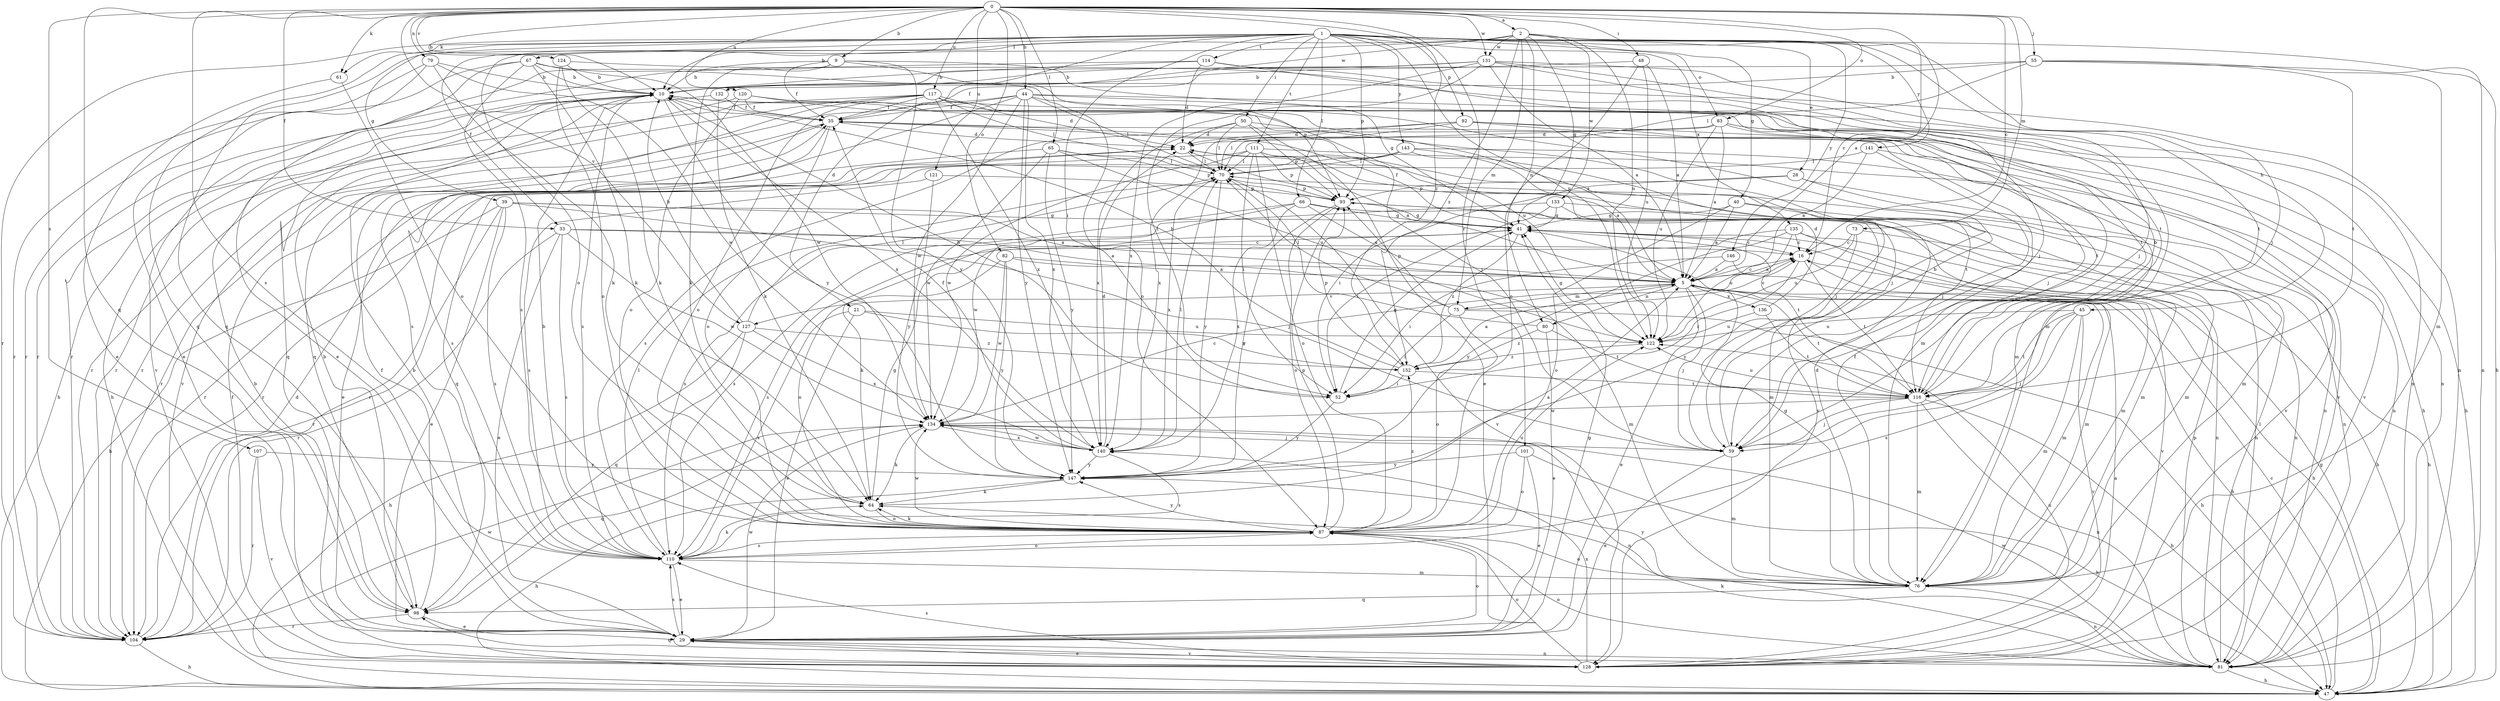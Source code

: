 strict digraph  {
0;
1;
2;
5;
9;
10;
16;
21;
22;
28;
29;
33;
35;
39;
40;
41;
44;
45;
47;
48;
50;
52;
55;
59;
61;
64;
65;
66;
67;
70;
73;
75;
76;
79;
80;
81;
82;
83;
87;
92;
93;
98;
101;
104;
107;
110;
111;
114;
116;
117;
120;
121;
122;
124;
127;
128;
131;
132;
133;
134;
135;
136;
140;
141;
143;
146;
147;
152;
0 -> 2  [label=a];
0 -> 5  [label=a];
0 -> 9  [label=b];
0 -> 10  [label=b];
0 -> 16  [label=c];
0 -> 33  [label=f];
0 -> 44  [label=h];
0 -> 48  [label=i];
0 -> 55  [label=j];
0 -> 61  [label=k];
0 -> 65  [label=l];
0 -> 73  [label=m];
0 -> 79  [label=n];
0 -> 82  [label=o];
0 -> 83  [label=o];
0 -> 98  [label=q];
0 -> 101  [label=r];
0 -> 107  [label=s];
0 -> 110  [label=s];
0 -> 117  [label=u];
0 -> 120  [label=u];
0 -> 121  [label=u];
0 -> 124  [label=v];
0 -> 127  [label=v];
0 -> 131  [label=w];
0 -> 152  [label=z];
1 -> 21  [label=d];
1 -> 28  [label=e];
1 -> 33  [label=f];
1 -> 39  [label=g];
1 -> 40  [label=g];
1 -> 45  [label=h];
1 -> 47  [label=h];
1 -> 50  [label=i];
1 -> 52  [label=i];
1 -> 61  [label=k];
1 -> 66  [label=l];
1 -> 67  [label=l];
1 -> 83  [label=o];
1 -> 87  [label=o];
1 -> 92  [label=p];
1 -> 93  [label=p];
1 -> 98  [label=q];
1 -> 104  [label=r];
1 -> 111  [label=t];
1 -> 114  [label=t];
1 -> 122  [label=u];
1 -> 135  [label=x];
1 -> 141  [label=y];
1 -> 143  [label=y];
1 -> 146  [label=y];
2 -> 10  [label=b];
2 -> 16  [label=c];
2 -> 41  [label=g];
2 -> 59  [label=j];
2 -> 75  [label=m];
2 -> 80  [label=n];
2 -> 98  [label=q];
2 -> 122  [label=u];
2 -> 131  [label=w];
2 -> 132  [label=w];
2 -> 133  [label=w];
2 -> 152  [label=z];
5 -> 16  [label=c];
5 -> 29  [label=e];
5 -> 47  [label=h];
5 -> 59  [label=j];
5 -> 75  [label=m];
5 -> 76  [label=m];
5 -> 80  [label=n];
5 -> 116  [label=t];
5 -> 127  [label=v];
5 -> 136  [label=x];
9 -> 10  [label=b];
9 -> 35  [label=f];
9 -> 41  [label=g];
9 -> 64  [label=k];
9 -> 93  [label=p];
9 -> 128  [label=v];
9 -> 147  [label=y];
10 -> 35  [label=f];
10 -> 47  [label=h];
10 -> 98  [label=q];
10 -> 110  [label=s];
10 -> 140  [label=x];
10 -> 147  [label=y];
16 -> 5  [label=a];
16 -> 47  [label=h];
16 -> 52  [label=i];
16 -> 116  [label=t];
21 -> 29  [label=e];
21 -> 110  [label=s];
21 -> 122  [label=u];
21 -> 152  [label=z];
22 -> 70  [label=l];
22 -> 104  [label=r];
22 -> 116  [label=t];
28 -> 52  [label=i];
28 -> 76  [label=m];
28 -> 81  [label=n];
28 -> 93  [label=p];
29 -> 10  [label=b];
29 -> 41  [label=g];
29 -> 81  [label=n];
29 -> 87  [label=o];
29 -> 110  [label=s];
29 -> 128  [label=v];
29 -> 134  [label=w];
33 -> 5  [label=a];
33 -> 16  [label=c];
33 -> 29  [label=e];
33 -> 104  [label=r];
33 -> 110  [label=s];
33 -> 134  [label=w];
35 -> 22  [label=d];
35 -> 87  [label=o];
35 -> 104  [label=r];
35 -> 110  [label=s];
35 -> 116  [label=t];
39 -> 5  [label=a];
39 -> 29  [label=e];
39 -> 41  [label=g];
39 -> 47  [label=h];
39 -> 59  [label=j];
39 -> 104  [label=r];
39 -> 110  [label=s];
40 -> 5  [label=a];
40 -> 41  [label=g];
40 -> 76  [label=m];
40 -> 81  [label=n];
40 -> 87  [label=o];
41 -> 16  [label=c];
41 -> 35  [label=f];
41 -> 64  [label=k];
41 -> 116  [label=t];
41 -> 128  [label=v];
41 -> 152  [label=z];
44 -> 35  [label=f];
44 -> 59  [label=j];
44 -> 70  [label=l];
44 -> 81  [label=n];
44 -> 110  [label=s];
44 -> 116  [label=t];
44 -> 128  [label=v];
44 -> 134  [label=w];
44 -> 140  [label=x];
44 -> 147  [label=y];
45 -> 59  [label=j];
45 -> 76  [label=m];
45 -> 110  [label=s];
45 -> 116  [label=t];
45 -> 122  [label=u];
45 -> 128  [label=v];
47 -> 16  [label=c];
47 -> 41  [label=g];
48 -> 5  [label=a];
48 -> 10  [label=b];
48 -> 87  [label=o];
48 -> 122  [label=u];
50 -> 22  [label=d];
50 -> 29  [label=e];
50 -> 59  [label=j];
50 -> 70  [label=l];
50 -> 93  [label=p];
50 -> 140  [label=x];
52 -> 10  [label=b];
52 -> 41  [label=g];
52 -> 147  [label=y];
55 -> 10  [label=b];
55 -> 70  [label=l];
55 -> 76  [label=m];
55 -> 81  [label=n];
55 -> 104  [label=r];
55 -> 116  [label=t];
59 -> 10  [label=b];
59 -> 29  [label=e];
59 -> 76  [label=m];
61 -> 29  [label=e];
61 -> 87  [label=o];
64 -> 5  [label=a];
64 -> 41  [label=g];
64 -> 87  [label=o];
65 -> 29  [label=e];
65 -> 70  [label=l];
65 -> 93  [label=p];
65 -> 122  [label=u];
65 -> 134  [label=w];
65 -> 147  [label=y];
66 -> 5  [label=a];
66 -> 41  [label=g];
66 -> 81  [label=n];
66 -> 110  [label=s];
66 -> 134  [label=w];
66 -> 140  [label=x];
67 -> 10  [label=b];
67 -> 29  [label=e];
67 -> 64  [label=k];
67 -> 87  [label=o];
67 -> 104  [label=r];
67 -> 110  [label=s];
67 -> 134  [label=w];
70 -> 93  [label=p];
70 -> 128  [label=v];
70 -> 140  [label=x];
70 -> 147  [label=y];
73 -> 16  [label=c];
73 -> 47  [label=h];
73 -> 122  [label=u];
73 -> 147  [label=y];
75 -> 16  [label=c];
75 -> 47  [label=h];
75 -> 52  [label=i];
75 -> 70  [label=l];
75 -> 87  [label=o];
75 -> 93  [label=p];
76 -> 22  [label=d];
76 -> 35  [label=f];
76 -> 41  [label=g];
76 -> 81  [label=n];
76 -> 87  [label=o];
76 -> 98  [label=q];
76 -> 147  [label=y];
79 -> 10  [label=b];
79 -> 29  [label=e];
79 -> 64  [label=k];
79 -> 104  [label=r];
79 -> 134  [label=w];
80 -> 29  [label=e];
80 -> 70  [label=l];
80 -> 116  [label=t];
80 -> 152  [label=z];
81 -> 47  [label=h];
81 -> 64  [label=k];
81 -> 70  [label=l];
81 -> 87  [label=o];
81 -> 93  [label=p];
81 -> 98  [label=q];
81 -> 134  [label=w];
82 -> 5  [label=a];
82 -> 76  [label=m];
82 -> 87  [label=o];
82 -> 134  [label=w];
82 -> 147  [label=y];
83 -> 5  [label=a];
83 -> 22  [label=d];
83 -> 47  [label=h];
83 -> 59  [label=j];
83 -> 110  [label=s];
83 -> 122  [label=u];
83 -> 128  [label=v];
87 -> 64  [label=k];
87 -> 93  [label=p];
87 -> 110  [label=s];
87 -> 122  [label=u];
87 -> 134  [label=w];
87 -> 147  [label=y];
87 -> 152  [label=z];
92 -> 22  [label=d];
92 -> 47  [label=h];
92 -> 70  [label=l];
92 -> 76  [label=m];
92 -> 128  [label=v];
92 -> 140  [label=x];
93 -> 41  [label=g];
93 -> 76  [label=m];
93 -> 87  [label=o];
93 -> 147  [label=y];
98 -> 10  [label=b];
98 -> 29  [label=e];
98 -> 35  [label=f];
98 -> 104  [label=r];
101 -> 29  [label=e];
101 -> 47  [label=h];
101 -> 87  [label=o];
101 -> 147  [label=y];
104 -> 22  [label=d];
104 -> 47  [label=h];
104 -> 134  [label=w];
107 -> 104  [label=r];
107 -> 128  [label=v];
107 -> 147  [label=y];
110 -> 10  [label=b];
110 -> 29  [label=e];
110 -> 64  [label=k];
110 -> 70  [label=l];
110 -> 76  [label=m];
110 -> 87  [label=o];
111 -> 5  [label=a];
111 -> 52  [label=i];
111 -> 70  [label=l];
111 -> 81  [label=n];
111 -> 87  [label=o];
111 -> 93  [label=p];
111 -> 104  [label=r];
111 -> 128  [label=v];
111 -> 134  [label=w];
114 -> 10  [label=b];
114 -> 22  [label=d];
114 -> 59  [label=j];
114 -> 81  [label=n];
114 -> 104  [label=r];
116 -> 10  [label=b];
116 -> 47  [label=h];
116 -> 59  [label=j];
116 -> 76  [label=m];
116 -> 81  [label=n];
116 -> 122  [label=u];
116 -> 134  [label=w];
117 -> 5  [label=a];
117 -> 22  [label=d];
117 -> 35  [label=f];
117 -> 47  [label=h];
117 -> 70  [label=l];
117 -> 81  [label=n];
117 -> 87  [label=o];
117 -> 98  [label=q];
117 -> 104  [label=r];
117 -> 140  [label=x];
120 -> 35  [label=f];
120 -> 76  [label=m];
120 -> 87  [label=o];
120 -> 104  [label=r];
120 -> 122  [label=u];
121 -> 93  [label=p];
121 -> 110  [label=s];
121 -> 147  [label=y];
122 -> 41  [label=g];
122 -> 152  [label=z];
124 -> 10  [label=b];
124 -> 64  [label=k];
124 -> 87  [label=o];
124 -> 116  [label=t];
127 -> 10  [label=b];
127 -> 47  [label=h];
127 -> 70  [label=l];
127 -> 98  [label=q];
127 -> 140  [label=x];
127 -> 152  [label=z];
128 -> 5  [label=a];
128 -> 10  [label=b];
128 -> 29  [label=e];
128 -> 35  [label=f];
128 -> 87  [label=o];
128 -> 110  [label=s];
128 -> 122  [label=u];
128 -> 140  [label=x];
131 -> 5  [label=a];
131 -> 10  [label=b];
131 -> 35  [label=f];
131 -> 52  [label=i];
131 -> 59  [label=j];
131 -> 76  [label=m];
131 -> 116  [label=t];
131 -> 140  [label=x];
132 -> 35  [label=f];
132 -> 64  [label=k];
132 -> 104  [label=r];
133 -> 41  [label=g];
133 -> 52  [label=i];
133 -> 76  [label=m];
133 -> 81  [label=n];
133 -> 110  [label=s];
134 -> 16  [label=c];
134 -> 59  [label=j];
134 -> 64  [label=k];
134 -> 81  [label=n];
134 -> 98  [label=q];
134 -> 140  [label=x];
135 -> 16  [label=c];
135 -> 47  [label=h];
135 -> 76  [label=m];
135 -> 110  [label=s];
135 -> 122  [label=u];
135 -> 147  [label=y];
136 -> 22  [label=d];
136 -> 116  [label=t];
136 -> 122  [label=u];
140 -> 22  [label=d];
140 -> 35  [label=f];
140 -> 70  [label=l];
140 -> 110  [label=s];
140 -> 134  [label=w];
140 -> 147  [label=y];
141 -> 5  [label=a];
141 -> 59  [label=j];
141 -> 70  [label=l];
141 -> 128  [label=v];
143 -> 5  [label=a];
143 -> 59  [label=j];
143 -> 70  [label=l];
143 -> 81  [label=n];
143 -> 98  [label=q];
143 -> 104  [label=r];
146 -> 5  [label=a];
146 -> 52  [label=i];
146 -> 76  [label=m];
147 -> 47  [label=h];
147 -> 64  [label=k];
152 -> 5  [label=a];
152 -> 10  [label=b];
152 -> 52  [label=i];
152 -> 93  [label=p];
152 -> 116  [label=t];
}
